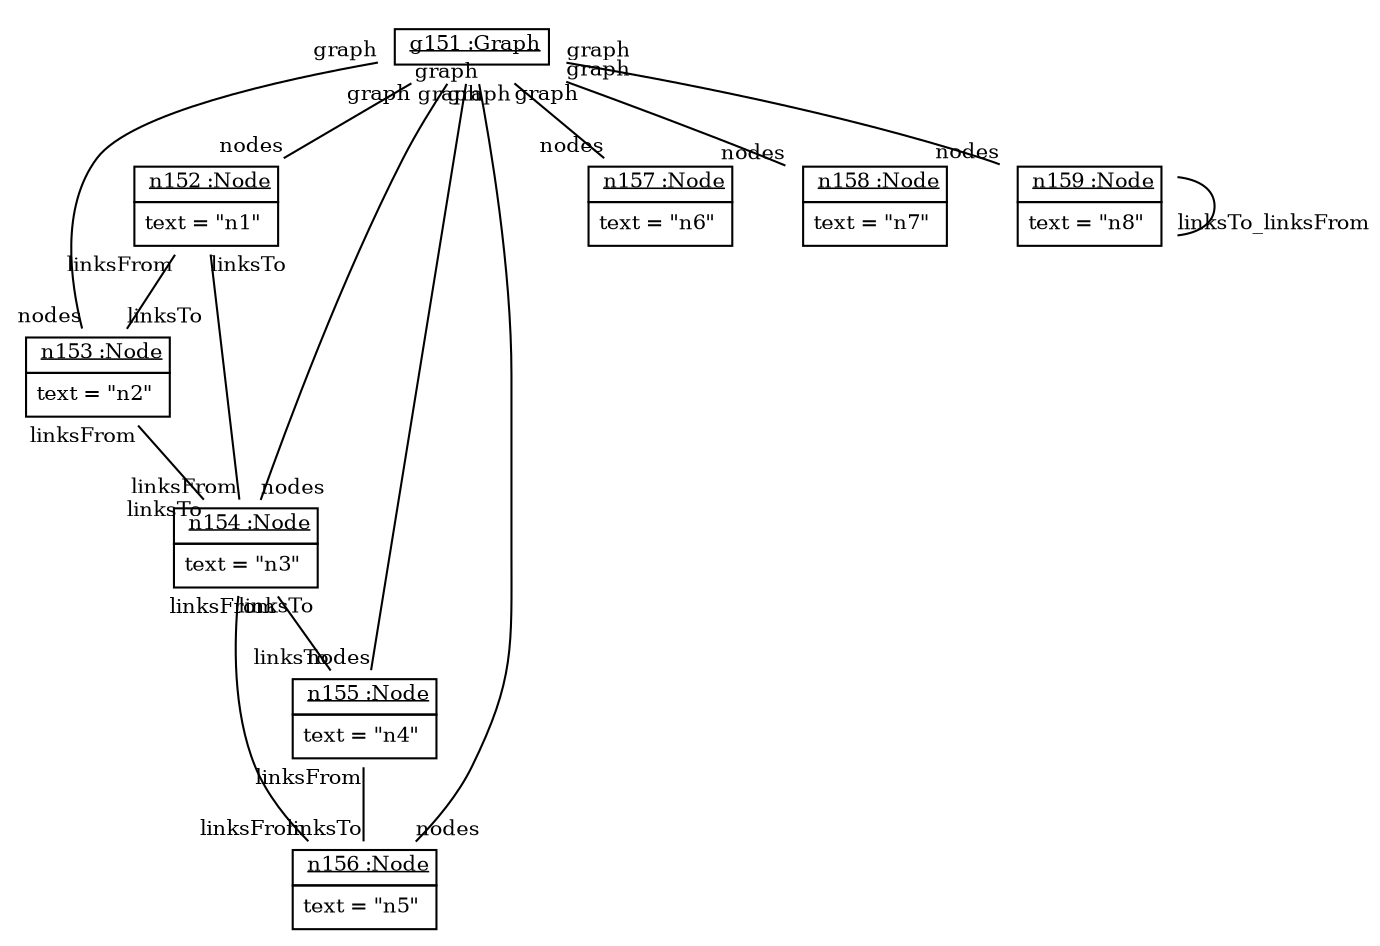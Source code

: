 graph ObjectDiagram {
   node [shape = none, fontsize = 10];
   edge [fontsize = 10];
   compound=true;

g151 [label=<<table border='0' cellborder='1' cellspacing='0'> <tr> <td href="../examples/org/sdmlib/examples/helloworld/Graph.java"> <u>g151 :Graph</u></td></tr></table>>];
n152 [label=<<table border='0' cellborder='1' cellspacing='0'> <tr> <td href="../examples/org/sdmlib/examples/helloworld/Node.java"> <u>n152 :Node</u></td></tr><tr><td><table border='0' cellborder='0' cellspacing='0'><tr><td align='left'>text = "n1"</td></tr></table></td></tr></table>>];
n153 [label=<<table border='0' cellborder='1' cellspacing='0'> <tr> <td href="../examples/org/sdmlib/examples/helloworld/Node.java"> <u>n153 :Node</u></td></tr><tr><td><table border='0' cellborder='0' cellspacing='0'><tr><td align='left'>text = "n2"</td></tr></table></td></tr></table>>];
n154 [label=<<table border='0' cellborder='1' cellspacing='0'> <tr> <td href="../examples/org/sdmlib/examples/helloworld/Node.java"> <u>n154 :Node</u></td></tr><tr><td><table border='0' cellborder='0' cellspacing='0'><tr><td align='left'>text = "n3"</td></tr></table></td></tr></table>>];
n155 [label=<<table border='0' cellborder='1' cellspacing='0'> <tr> <td href="../examples/org/sdmlib/examples/helloworld/Node.java"> <u>n155 :Node</u></td></tr><tr><td><table border='0' cellborder='0' cellspacing='0'><tr><td align='left'>text = "n4"</td></tr></table></td></tr></table>>];
n156 [label=<<table border='0' cellborder='1' cellspacing='0'> <tr> <td href="../examples/org/sdmlib/examples/helloworld/Node.java"> <u>n156 :Node</u></td></tr><tr><td><table border='0' cellborder='0' cellspacing='0'><tr><td align='left'>text = "n5"</td></tr></table></td></tr></table>>];
n157 [label=<<table border='0' cellborder='1' cellspacing='0'> <tr> <td href="../examples/org/sdmlib/examples/helloworld/Node.java"> <u>n157 :Node</u></td></tr><tr><td><table border='0' cellborder='0' cellspacing='0'><tr><td align='left'>text = "n6"</td></tr></table></td></tr></table>>];
n158 [label=<<table border='0' cellborder='1' cellspacing='0'> <tr> <td href="../examples/org/sdmlib/examples/helloworld/Node.java"> <u>n158 :Node</u></td></tr><tr><td><table border='0' cellborder='0' cellspacing='0'><tr><td align='left'>text = "n7"</td></tr></table></td></tr></table>>];
n159 [label=<<table border='0' cellborder='1' cellspacing='0'> <tr> <td href="../examples/org/sdmlib/examples/helloworld/Node.java"> <u>n159 :Node</u></td></tr><tr><td><table border='0' cellborder='0' cellspacing='0'><tr><td align='left'>text = "n8"</td></tr></table></td></tr></table>>];

g151 -- n152 [headlabel = "nodes" taillabel = "graph"];
g151 -- n153 [headlabel = "nodes" taillabel = "graph"];
g151 -- n154 [headlabel = "nodes" taillabel = "graph"];
g151 -- n155 [headlabel = "nodes" taillabel = "graph"];
g151 -- n156 [headlabel = "nodes" taillabel = "graph"];
g151 -- n157 [headlabel = "nodes" taillabel = "graph"];
g151 -- n158 [headlabel = "nodes" taillabel = "graph"];
g151 -- n159 [headlabel = "nodes" taillabel = "graph"];
n152 -- n153 [headlabel = "linksTo" taillabel = "linksFrom"];
n152 -- n154 [headlabel = "linksFrom" taillabel = "linksTo"];
n153 -- n154 [headlabel = "linksTo" taillabel = "linksFrom"];
n154 -- n155 [headlabel = "linksTo" taillabel = "linksFrom"];
n154 -- n156 [headlabel = "linksFrom" taillabel = "linksTo"];
n155 -- n156 [headlabel = "linksTo" taillabel = "linksFrom"];
n159 -- n159 [headlabel = "linksTo_linksFrom" taillabel = ""];
}
